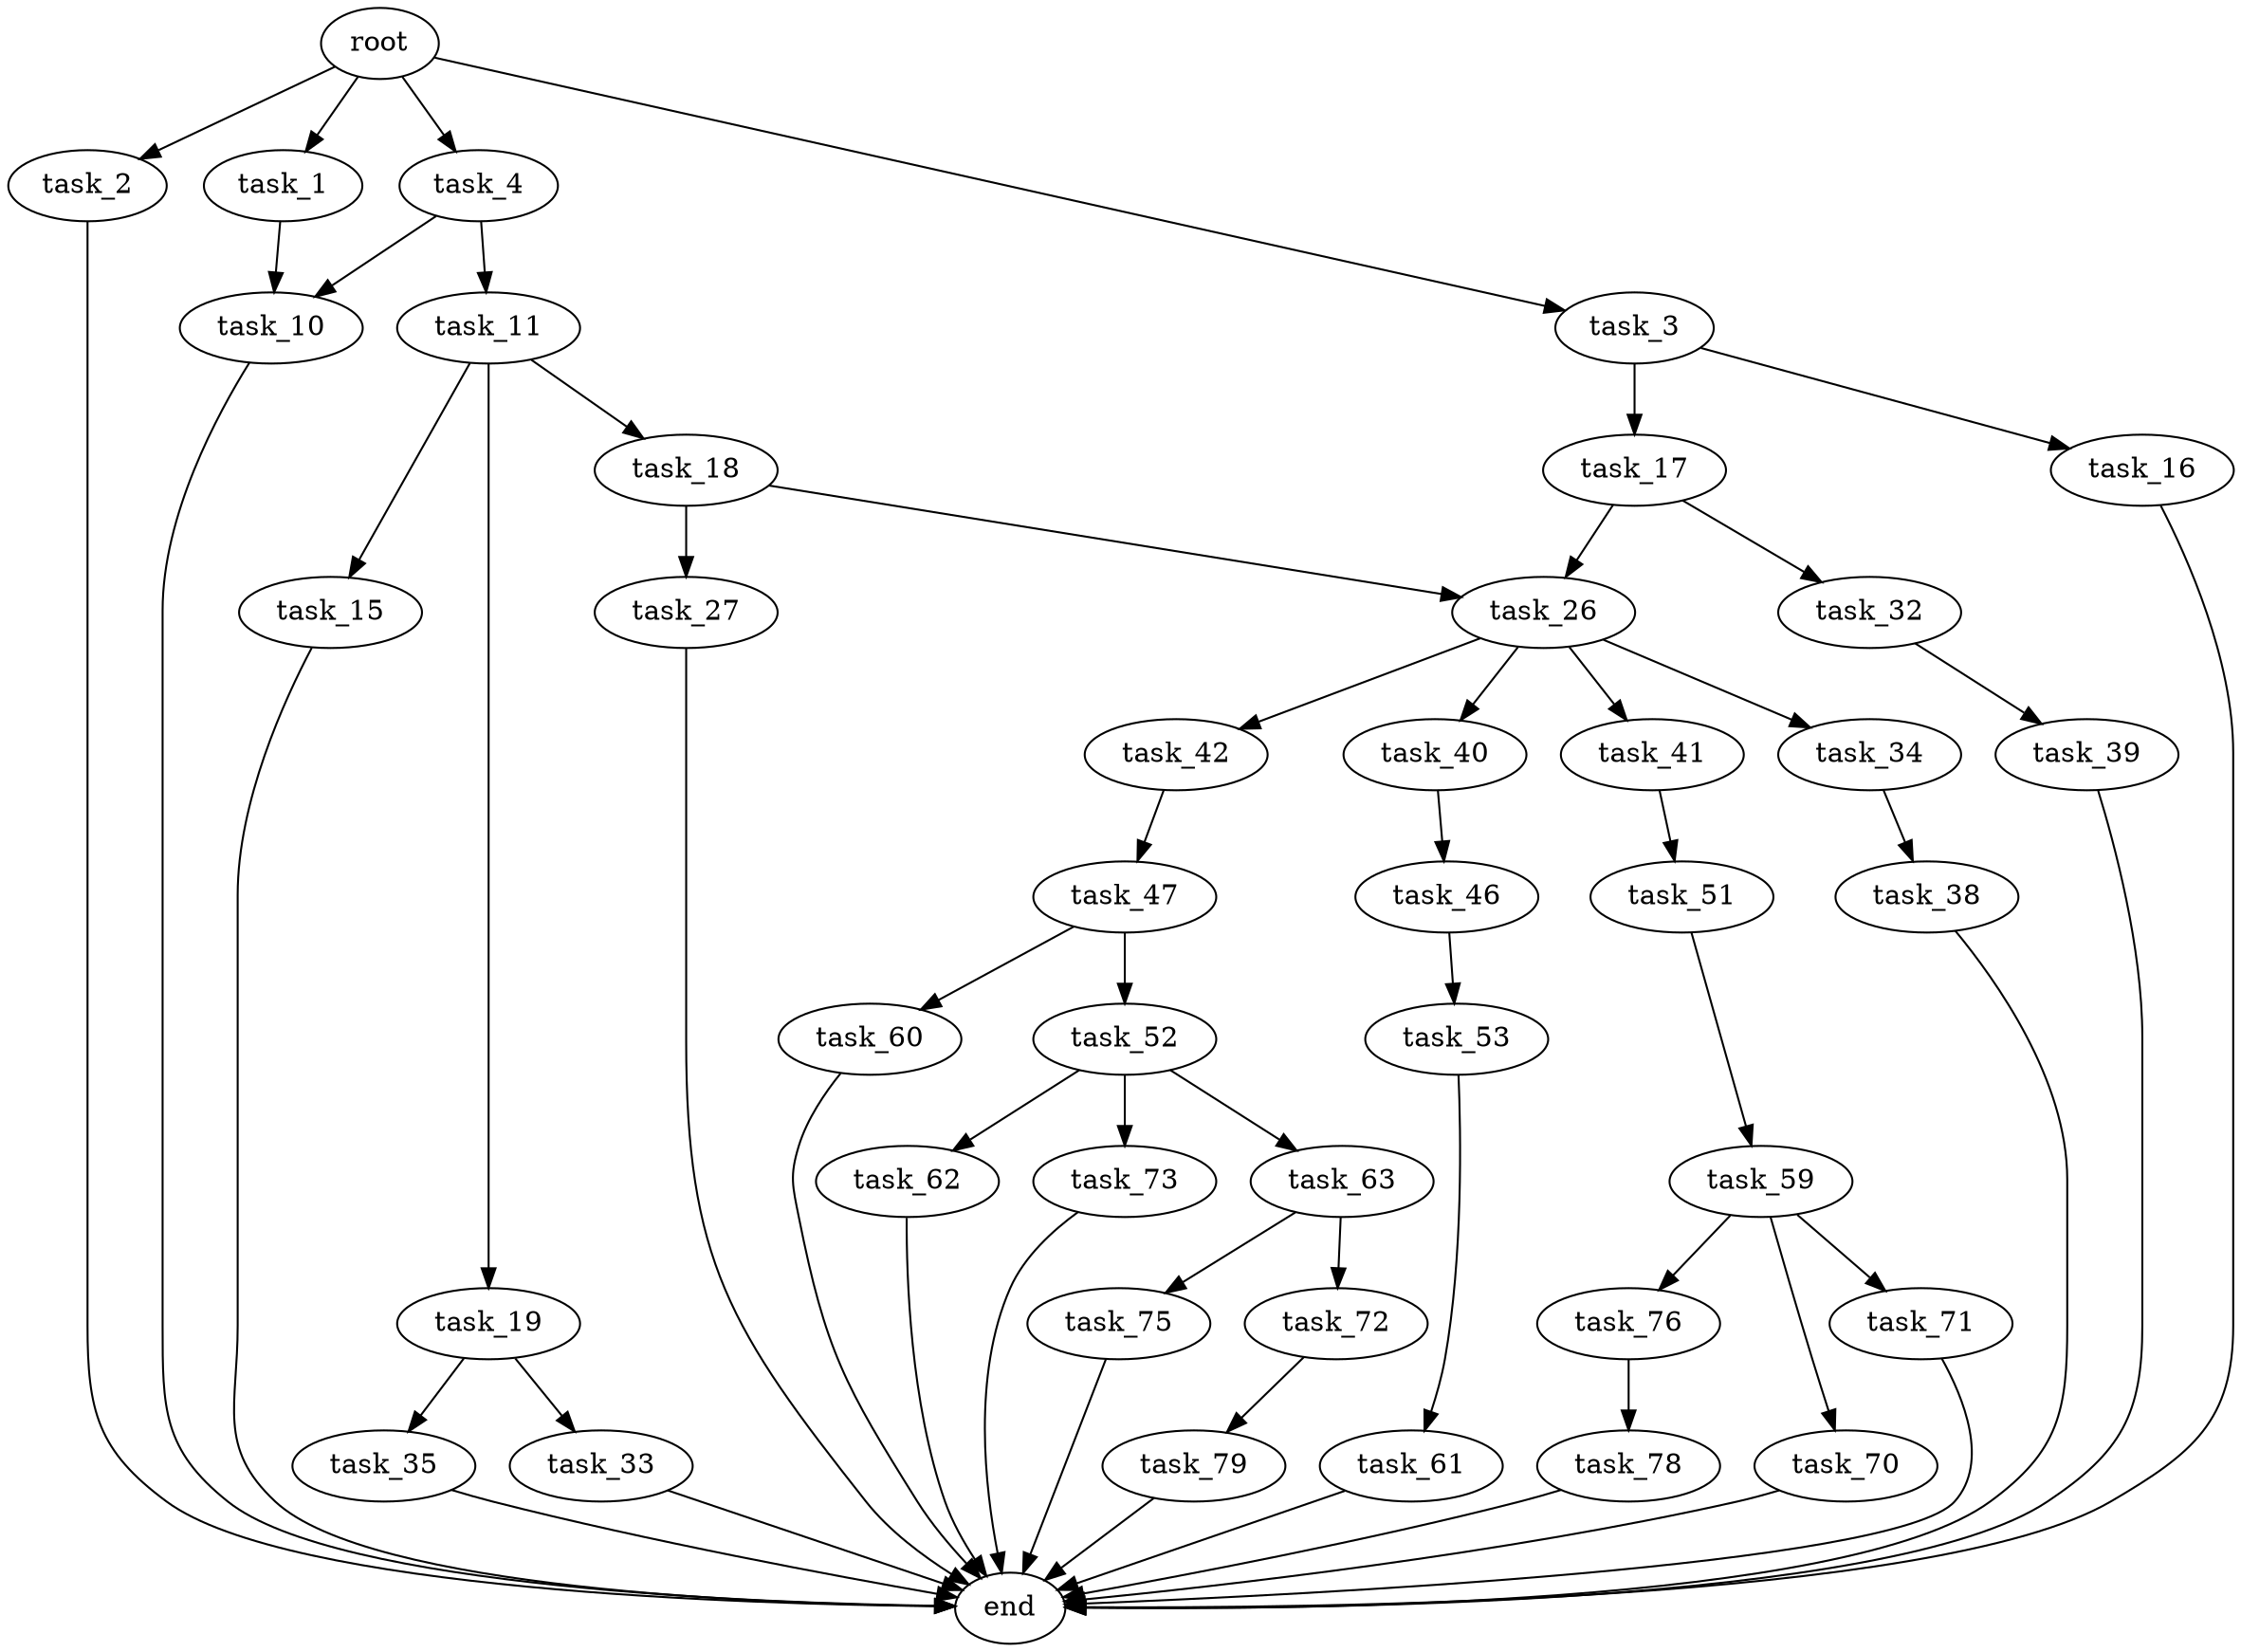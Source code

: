 digraph G {
  root [size="0.000000"];
  task_1 [size="1073741824000.000000"];
  task_2 [size="7570180944.000000"];
  task_3 [size="7279895166.000000"];
  task_4 [size="549755813888.000000"];
  task_10 [size="8449133053.000000"];
  task_11 [size="29455291614.000000"];
  task_15 [size="231928233984.000000"];
  task_16 [size="17573879498.000000"];
  task_17 [size="15016254983.000000"];
  task_18 [size="107833215629.000000"];
  task_19 [size="1079239341271.000000"];
  task_26 [size="68719476736.000000"];
  task_27 [size="92607409438.000000"];
  task_32 [size="571073025912.000000"];
  task_33 [size="549755813888.000000"];
  task_34 [size="9849534968.000000"];
  task_35 [size="98557820764.000000"];
  task_38 [size="549755813888.000000"];
  task_39 [size="68719476736.000000"];
  task_40 [size="62343366037.000000"];
  task_41 [size="68719476736.000000"];
  task_42 [size="510008291903.000000"];
  task_46 [size="782757789696.000000"];
  task_47 [size="142964364800.000000"];
  task_51 [size="340836188500.000000"];
  task_52 [size="4909343792.000000"];
  task_53 [size="68719476736.000000"];
  task_59 [size="1073741824000.000000"];
  task_60 [size="231928233984.000000"];
  task_61 [size="3029085575.000000"];
  task_62 [size="177826502104.000000"];
  task_63 [size="18219911017.000000"];
  task_70 [size="25601914301.000000"];
  task_71 [size="985658671.000000"];
  task_72 [size="707997046526.000000"];
  task_73 [size="33012461899.000000"];
  task_75 [size="549755813888.000000"];
  task_76 [size="676765771920.000000"];
  task_78 [size="28674531058.000000"];
  task_79 [size="59120200503.000000"];
  end [size="0.000000"];

  root -> task_1 [size="1.000000"];
  root -> task_2 [size="1.000000"];
  root -> task_3 [size="1.000000"];
  root -> task_4 [size="1.000000"];
  task_1 -> task_10 [size="838860800.000000"];
  task_2 -> end [size="1.000000"];
  task_3 -> task_16 [size="301989888.000000"];
  task_3 -> task_17 [size="301989888.000000"];
  task_4 -> task_10 [size="536870912.000000"];
  task_4 -> task_11 [size="536870912.000000"];
  task_10 -> end [size="1.000000"];
  task_11 -> task_15 [size="679477248.000000"];
  task_11 -> task_18 [size="679477248.000000"];
  task_11 -> task_19 [size="679477248.000000"];
  task_15 -> end [size="1.000000"];
  task_16 -> end [size="1.000000"];
  task_17 -> task_26 [size="536870912.000000"];
  task_17 -> task_32 [size="536870912.000000"];
  task_18 -> task_26 [size="75497472.000000"];
  task_18 -> task_27 [size="75497472.000000"];
  task_19 -> task_33 [size="679477248.000000"];
  task_19 -> task_35 [size="679477248.000000"];
  task_26 -> task_34 [size="134217728.000000"];
  task_26 -> task_40 [size="134217728.000000"];
  task_26 -> task_41 [size="134217728.000000"];
  task_26 -> task_42 [size="134217728.000000"];
  task_27 -> end [size="1.000000"];
  task_32 -> task_39 [size="838860800.000000"];
  task_33 -> end [size="1.000000"];
  task_34 -> task_38 [size="301989888.000000"];
  task_35 -> end [size="1.000000"];
  task_38 -> end [size="1.000000"];
  task_39 -> end [size="1.000000"];
  task_40 -> task_46 [size="134217728.000000"];
  task_41 -> task_51 [size="134217728.000000"];
  task_42 -> task_47 [size="411041792.000000"];
  task_46 -> task_53 [size="679477248.000000"];
  task_47 -> task_52 [size="536870912.000000"];
  task_47 -> task_60 [size="536870912.000000"];
  task_51 -> task_59 [size="536870912.000000"];
  task_52 -> task_62 [size="134217728.000000"];
  task_52 -> task_63 [size="134217728.000000"];
  task_52 -> task_73 [size="134217728.000000"];
  task_53 -> task_61 [size="134217728.000000"];
  task_59 -> task_70 [size="838860800.000000"];
  task_59 -> task_71 [size="838860800.000000"];
  task_59 -> task_76 [size="838860800.000000"];
  task_60 -> end [size="1.000000"];
  task_61 -> end [size="1.000000"];
  task_62 -> end [size="1.000000"];
  task_63 -> task_72 [size="679477248.000000"];
  task_63 -> task_75 [size="679477248.000000"];
  task_70 -> end [size="1.000000"];
  task_71 -> end [size="1.000000"];
  task_72 -> task_79 [size="679477248.000000"];
  task_73 -> end [size="1.000000"];
  task_75 -> end [size="1.000000"];
  task_76 -> task_78 [size="679477248.000000"];
  task_78 -> end [size="1.000000"];
  task_79 -> end [size="1.000000"];
}
